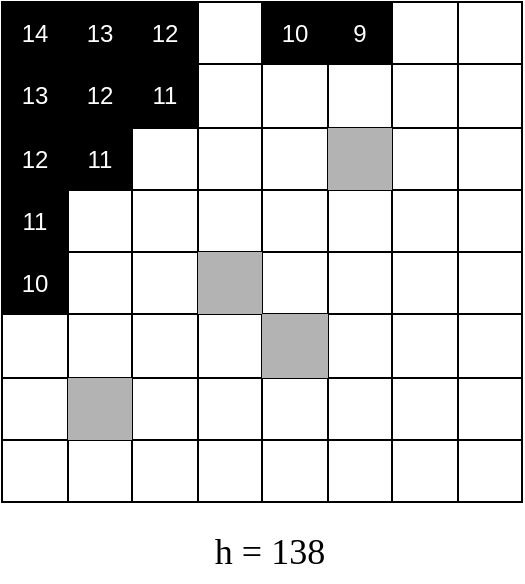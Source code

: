 <mxfile version="20.8.16" type="device"><diagram name="Страница 1" id="UkzmemGRi-6EvzfFJr8e"><mxGraphModel dx="353" dy="540" grid="1" gridSize="10" guides="1" tooltips="1" connect="1" arrows="1" fold="1" page="1" pageScale="1" pageWidth="827" pageHeight="1169" math="0" shadow="0"><root><mxCell id="0"/><mxCell id="1" parent="0"/><mxCell id="K7TjQ2JSzegK-yvSvkUK-1" value="" style="shape=table;startSize=0;container=1;collapsible=0;childLayout=tableLayout;" parent="1" vertex="1"><mxGeometry x="280" y="240" width="260" height="250" as="geometry"/></mxCell><mxCell id="K7TjQ2JSzegK-yvSvkUK-2" value="" style="shape=tableRow;horizontal=0;startSize=0;swimlaneHead=0;swimlaneBody=0;strokeColor=inherit;top=0;left=0;bottom=0;right=0;collapsible=0;dropTarget=0;fillColor=none;points=[[0,0.5],[1,0.5]];portConstraint=eastwest;" parent="K7TjQ2JSzegK-yvSvkUK-1" vertex="1"><mxGeometry width="260" height="31" as="geometry"/></mxCell><mxCell id="K7TjQ2JSzegK-yvSvkUK-3" value="&lt;font color=&quot;#ffffff&quot;&gt;14&lt;/font&gt;" style="shape=partialRectangle;html=1;whiteSpace=wrap;connectable=0;strokeColor=inherit;overflow=hidden;fillColor=#000000;top=0;left=0;bottom=0;right=0;pointerEvents=1;" parent="K7TjQ2JSzegK-yvSvkUK-2" vertex="1"><mxGeometry width="33" height="31" as="geometry"><mxRectangle width="33" height="31" as="alternateBounds"/></mxGeometry></mxCell><mxCell id="K7TjQ2JSzegK-yvSvkUK-4" value="&lt;font color=&quot;#ffffff&quot;&gt;13&lt;/font&gt;" style="shape=partialRectangle;html=1;whiteSpace=wrap;connectable=0;strokeColor=inherit;overflow=hidden;fillColor=#000000;top=0;left=0;bottom=0;right=0;pointerEvents=1;" parent="K7TjQ2JSzegK-yvSvkUK-2" vertex="1"><mxGeometry x="33" width="32" height="31" as="geometry"><mxRectangle width="32" height="31" as="alternateBounds"/></mxGeometry></mxCell><mxCell id="K7TjQ2JSzegK-yvSvkUK-5" value="&lt;font color=&quot;#ffffff&quot;&gt;12&lt;/font&gt;" style="shape=partialRectangle;html=1;whiteSpace=wrap;connectable=0;strokeColor=inherit;overflow=hidden;fillColor=#000000;top=0;left=0;bottom=0;right=0;pointerEvents=1;" parent="K7TjQ2JSzegK-yvSvkUK-2" vertex="1"><mxGeometry x="65" width="33" height="31" as="geometry"><mxRectangle width="33" height="31" as="alternateBounds"/></mxGeometry></mxCell><mxCell id="K7TjQ2JSzegK-yvSvkUK-6" value="&lt;font color=&quot;#ffffff&quot;&gt;11&lt;/font&gt;" style="shape=partialRectangle;html=1;whiteSpace=wrap;connectable=0;strokeColor=inherit;overflow=hidden;fillColor=none;top=0;left=0;bottom=0;right=0;pointerEvents=1;" parent="K7TjQ2JSzegK-yvSvkUK-2" vertex="1"><mxGeometry x="98" width="32" height="31" as="geometry"><mxRectangle width="32" height="31" as="alternateBounds"/></mxGeometry></mxCell><mxCell id="K7TjQ2JSzegK-yvSvkUK-7" value="&lt;font color=&quot;#ffffff&quot;&gt;10&lt;/font&gt;" style="shape=partialRectangle;html=1;whiteSpace=wrap;connectable=0;strokeColor=inherit;overflow=hidden;fillColor=#000000;top=0;left=0;bottom=0;right=0;pointerEvents=1;" parent="K7TjQ2JSzegK-yvSvkUK-2" vertex="1"><mxGeometry x="130" width="33" height="31" as="geometry"><mxRectangle width="33" height="31" as="alternateBounds"/></mxGeometry></mxCell><mxCell id="K7TjQ2JSzegK-yvSvkUK-8" value="&lt;font color=&quot;#ffffff&quot;&gt;9&lt;/font&gt;" style="shape=partialRectangle;html=1;whiteSpace=wrap;connectable=0;strokeColor=inherit;overflow=hidden;fillColor=#000000;top=0;left=0;bottom=0;right=0;pointerEvents=1;" parent="K7TjQ2JSzegK-yvSvkUK-2" vertex="1"><mxGeometry x="163" width="32" height="31" as="geometry"><mxRectangle width="32" height="31" as="alternateBounds"/></mxGeometry></mxCell><mxCell id="K7TjQ2JSzegK-yvSvkUK-9" value="" style="shape=partialRectangle;html=1;whiteSpace=wrap;connectable=0;strokeColor=inherit;overflow=hidden;fillColor=none;top=0;left=0;bottom=0;right=0;pointerEvents=1;" parent="K7TjQ2JSzegK-yvSvkUK-2" vertex="1"><mxGeometry x="195" width="33" height="31" as="geometry"><mxRectangle width="33" height="31" as="alternateBounds"/></mxGeometry></mxCell><mxCell id="K7TjQ2JSzegK-yvSvkUK-10" value="" style="shape=partialRectangle;html=1;whiteSpace=wrap;connectable=0;strokeColor=inherit;overflow=hidden;fillColor=none;top=0;left=0;bottom=0;right=0;pointerEvents=1;" parent="K7TjQ2JSzegK-yvSvkUK-2" vertex="1"><mxGeometry x="228" width="32" height="31" as="geometry"><mxRectangle width="32" height="31" as="alternateBounds"/></mxGeometry></mxCell><mxCell id="K7TjQ2JSzegK-yvSvkUK-11" value="" style="shape=tableRow;horizontal=0;startSize=0;swimlaneHead=0;swimlaneBody=0;strokeColor=inherit;top=0;left=0;bottom=0;right=0;collapsible=0;dropTarget=0;fillColor=none;points=[[0,0.5],[1,0.5]];portConstraint=eastwest;" parent="K7TjQ2JSzegK-yvSvkUK-1" vertex="1"><mxGeometry y="31" width="260" height="32" as="geometry"/></mxCell><mxCell id="K7TjQ2JSzegK-yvSvkUK-12" value="&lt;font color=&quot;#ffffff&quot;&gt;13&lt;/font&gt;" style="shape=partialRectangle;html=1;whiteSpace=wrap;connectable=0;strokeColor=inherit;overflow=hidden;fillColor=#000000;top=0;left=0;bottom=0;right=0;pointerEvents=1;" parent="K7TjQ2JSzegK-yvSvkUK-11" vertex="1"><mxGeometry width="33" height="32" as="geometry"><mxRectangle width="33" height="32" as="alternateBounds"/></mxGeometry></mxCell><mxCell id="K7TjQ2JSzegK-yvSvkUK-13" value="&lt;font color=&quot;#ffffff&quot;&gt;12&lt;/font&gt;" style="shape=partialRectangle;html=1;whiteSpace=wrap;connectable=0;strokeColor=inherit;overflow=hidden;fillColor=#000000;top=0;left=0;bottom=0;right=0;pointerEvents=1;" parent="K7TjQ2JSzegK-yvSvkUK-11" vertex="1"><mxGeometry x="33" width="32" height="32" as="geometry"><mxRectangle width="32" height="32" as="alternateBounds"/></mxGeometry></mxCell><mxCell id="K7TjQ2JSzegK-yvSvkUK-14" value="&lt;font color=&quot;#ffffff&quot;&gt;11&lt;/font&gt;" style="shape=partialRectangle;html=1;whiteSpace=wrap;connectable=0;strokeColor=inherit;overflow=hidden;fillColor=#000000;top=0;left=0;bottom=0;right=0;pointerEvents=1;" parent="K7TjQ2JSzegK-yvSvkUK-11" vertex="1"><mxGeometry x="65" width="33" height="32" as="geometry"><mxRectangle width="33" height="32" as="alternateBounds"/></mxGeometry></mxCell><mxCell id="K7TjQ2JSzegK-yvSvkUK-15" value="" style="shape=partialRectangle;html=1;whiteSpace=wrap;connectable=0;strokeColor=inherit;overflow=hidden;fillColor=none;top=0;left=0;bottom=0;right=0;pointerEvents=1;" parent="K7TjQ2JSzegK-yvSvkUK-11" vertex="1"><mxGeometry x="98" width="32" height="32" as="geometry"><mxRectangle width="32" height="32" as="alternateBounds"/></mxGeometry></mxCell><mxCell id="K7TjQ2JSzegK-yvSvkUK-16" value="" style="shape=partialRectangle;html=1;whiteSpace=wrap;connectable=0;strokeColor=inherit;overflow=hidden;fillColor=none;top=0;left=0;bottom=0;right=0;pointerEvents=1;" parent="K7TjQ2JSzegK-yvSvkUK-11" vertex="1"><mxGeometry x="130" width="33" height="32" as="geometry"><mxRectangle width="33" height="32" as="alternateBounds"/></mxGeometry></mxCell><mxCell id="K7TjQ2JSzegK-yvSvkUK-17" value="" style="shape=partialRectangle;html=1;whiteSpace=wrap;connectable=0;strokeColor=inherit;overflow=hidden;fillColor=none;top=0;left=0;bottom=0;right=0;pointerEvents=1;" parent="K7TjQ2JSzegK-yvSvkUK-11" vertex="1"><mxGeometry x="163" width="32" height="32" as="geometry"><mxRectangle width="32" height="32" as="alternateBounds"/></mxGeometry></mxCell><mxCell id="K7TjQ2JSzegK-yvSvkUK-18" value="" style="shape=partialRectangle;html=1;whiteSpace=wrap;connectable=0;strokeColor=inherit;overflow=hidden;fillColor=none;top=0;left=0;bottom=0;right=0;pointerEvents=1;" parent="K7TjQ2JSzegK-yvSvkUK-11" vertex="1"><mxGeometry x="195" width="33" height="32" as="geometry"><mxRectangle width="33" height="32" as="alternateBounds"/></mxGeometry></mxCell><mxCell id="K7TjQ2JSzegK-yvSvkUK-19" value="" style="shape=partialRectangle;html=1;whiteSpace=wrap;connectable=0;strokeColor=inherit;overflow=hidden;fillColor=none;top=0;left=0;bottom=0;right=0;pointerEvents=1;" parent="K7TjQ2JSzegK-yvSvkUK-11" vertex="1"><mxGeometry x="228" width="32" height="32" as="geometry"><mxRectangle width="32" height="32" as="alternateBounds"/></mxGeometry></mxCell><mxCell id="K7TjQ2JSzegK-yvSvkUK-20" value="" style="shape=tableRow;horizontal=0;startSize=0;swimlaneHead=0;swimlaneBody=0;strokeColor=inherit;top=0;left=0;bottom=0;right=0;collapsible=0;dropTarget=0;fillColor=none;points=[[0,0.5],[1,0.5]];portConstraint=eastwest;" parent="K7TjQ2JSzegK-yvSvkUK-1" vertex="1"><mxGeometry y="63" width="260" height="31" as="geometry"/></mxCell><mxCell id="K7TjQ2JSzegK-yvSvkUK-21" value="&lt;font color=&quot;#ffffff&quot;&gt;12&lt;/font&gt;" style="shape=partialRectangle;html=1;whiteSpace=wrap;connectable=0;strokeColor=inherit;overflow=hidden;fillColor=#000000;top=0;left=0;bottom=0;right=0;pointerEvents=1;" parent="K7TjQ2JSzegK-yvSvkUK-20" vertex="1"><mxGeometry width="33" height="31" as="geometry"><mxRectangle width="33" height="31" as="alternateBounds"/></mxGeometry></mxCell><mxCell id="K7TjQ2JSzegK-yvSvkUK-22" value="&lt;font color=&quot;#ffffff&quot;&gt;11&lt;/font&gt;" style="shape=partialRectangle;html=1;whiteSpace=wrap;connectable=0;strokeColor=inherit;overflow=hidden;fillColor=#000000;top=0;left=0;bottom=0;right=0;pointerEvents=1;" parent="K7TjQ2JSzegK-yvSvkUK-20" vertex="1"><mxGeometry x="33" width="32" height="31" as="geometry"><mxRectangle width="32" height="31" as="alternateBounds"/></mxGeometry></mxCell><mxCell id="K7TjQ2JSzegK-yvSvkUK-23" value="" style="shape=partialRectangle;html=1;whiteSpace=wrap;connectable=0;strokeColor=inherit;overflow=hidden;fillColor=none;top=0;left=0;bottom=0;right=0;pointerEvents=1;" parent="K7TjQ2JSzegK-yvSvkUK-20" vertex="1"><mxGeometry x="65" width="33" height="31" as="geometry"><mxRectangle width="33" height="31" as="alternateBounds"/></mxGeometry></mxCell><mxCell id="K7TjQ2JSzegK-yvSvkUK-24" value="" style="shape=partialRectangle;html=1;whiteSpace=wrap;connectable=0;strokeColor=inherit;overflow=hidden;fillColor=none;top=0;left=0;bottom=0;right=0;pointerEvents=1;" parent="K7TjQ2JSzegK-yvSvkUK-20" vertex="1"><mxGeometry x="98" width="32" height="31" as="geometry"><mxRectangle width="32" height="31" as="alternateBounds"/></mxGeometry></mxCell><mxCell id="K7TjQ2JSzegK-yvSvkUK-25" value="" style="shape=partialRectangle;html=1;whiteSpace=wrap;connectable=0;strokeColor=inherit;overflow=hidden;fillColor=none;top=0;left=0;bottom=0;right=0;pointerEvents=1;" parent="K7TjQ2JSzegK-yvSvkUK-20" vertex="1"><mxGeometry x="130" width="33" height="31" as="geometry"><mxRectangle width="33" height="31" as="alternateBounds"/></mxGeometry></mxCell><mxCell id="K7TjQ2JSzegK-yvSvkUK-26" value="" style="shape=partialRectangle;html=1;whiteSpace=wrap;connectable=0;strokeColor=inherit;overflow=hidden;fillColor=#B3B3B3;top=0;left=0;bottom=0;right=0;pointerEvents=1;" parent="K7TjQ2JSzegK-yvSvkUK-20" vertex="1"><mxGeometry x="163" width="32" height="31" as="geometry"><mxRectangle width="32" height="31" as="alternateBounds"/></mxGeometry></mxCell><mxCell id="K7TjQ2JSzegK-yvSvkUK-27" value="" style="shape=partialRectangle;html=1;whiteSpace=wrap;connectable=0;strokeColor=inherit;overflow=hidden;fillColor=none;top=0;left=0;bottom=0;right=0;pointerEvents=1;" parent="K7TjQ2JSzegK-yvSvkUK-20" vertex="1"><mxGeometry x="195" width="33" height="31" as="geometry"><mxRectangle width="33" height="31" as="alternateBounds"/></mxGeometry></mxCell><mxCell id="K7TjQ2JSzegK-yvSvkUK-28" value="" style="shape=partialRectangle;html=1;whiteSpace=wrap;connectable=0;strokeColor=inherit;overflow=hidden;fillColor=none;top=0;left=0;bottom=0;right=0;pointerEvents=1;" parent="K7TjQ2JSzegK-yvSvkUK-20" vertex="1"><mxGeometry x="228" width="32" height="31" as="geometry"><mxRectangle width="32" height="31" as="alternateBounds"/></mxGeometry></mxCell><mxCell id="K7TjQ2JSzegK-yvSvkUK-29" value="" style="shape=tableRow;horizontal=0;startSize=0;swimlaneHead=0;swimlaneBody=0;strokeColor=inherit;top=0;left=0;bottom=0;right=0;collapsible=0;dropTarget=0;fillColor=none;points=[[0,0.5],[1,0.5]];portConstraint=eastwest;" parent="K7TjQ2JSzegK-yvSvkUK-1" vertex="1"><mxGeometry y="94" width="260" height="31" as="geometry"/></mxCell><mxCell id="K7TjQ2JSzegK-yvSvkUK-30" value="&lt;font color=&quot;#ffffff&quot;&gt;11&lt;/font&gt;" style="shape=partialRectangle;html=1;whiteSpace=wrap;connectable=0;strokeColor=inherit;overflow=hidden;fillColor=#000000;top=0;left=0;bottom=0;right=0;pointerEvents=1;" parent="K7TjQ2JSzegK-yvSvkUK-29" vertex="1"><mxGeometry width="33" height="31" as="geometry"><mxRectangle width="33" height="31" as="alternateBounds"/></mxGeometry></mxCell><mxCell id="K7TjQ2JSzegK-yvSvkUK-31" value="" style="shape=partialRectangle;html=1;whiteSpace=wrap;connectable=0;strokeColor=inherit;overflow=hidden;fillColor=none;top=0;left=0;bottom=0;right=0;pointerEvents=1;" parent="K7TjQ2JSzegK-yvSvkUK-29" vertex="1"><mxGeometry x="33" width="32" height="31" as="geometry"><mxRectangle width="32" height="31" as="alternateBounds"/></mxGeometry></mxCell><mxCell id="K7TjQ2JSzegK-yvSvkUK-32" value="" style="shape=partialRectangle;html=1;whiteSpace=wrap;connectable=0;strokeColor=inherit;overflow=hidden;fillColor=none;top=0;left=0;bottom=0;right=0;pointerEvents=1;" parent="K7TjQ2JSzegK-yvSvkUK-29" vertex="1"><mxGeometry x="65" width="33" height="31" as="geometry"><mxRectangle width="33" height="31" as="alternateBounds"/></mxGeometry></mxCell><mxCell id="K7TjQ2JSzegK-yvSvkUK-33" value="" style="shape=partialRectangle;html=1;whiteSpace=wrap;connectable=0;strokeColor=inherit;overflow=hidden;fillColor=none;top=0;left=0;bottom=0;right=0;pointerEvents=1;" parent="K7TjQ2JSzegK-yvSvkUK-29" vertex="1"><mxGeometry x="98" width="32" height="31" as="geometry"><mxRectangle width="32" height="31" as="alternateBounds"/></mxGeometry></mxCell><mxCell id="K7TjQ2JSzegK-yvSvkUK-34" value="" style="shape=partialRectangle;html=1;whiteSpace=wrap;connectable=0;strokeColor=inherit;overflow=hidden;fillColor=none;top=0;left=0;bottom=0;right=0;pointerEvents=1;" parent="K7TjQ2JSzegK-yvSvkUK-29" vertex="1"><mxGeometry x="130" width="33" height="31" as="geometry"><mxRectangle width="33" height="31" as="alternateBounds"/></mxGeometry></mxCell><mxCell id="K7TjQ2JSzegK-yvSvkUK-35" value="" style="shape=partialRectangle;html=1;whiteSpace=wrap;connectable=0;strokeColor=inherit;overflow=hidden;fillColor=none;top=0;left=0;bottom=0;right=0;pointerEvents=1;" parent="K7TjQ2JSzegK-yvSvkUK-29" vertex="1"><mxGeometry x="163" width="32" height="31" as="geometry"><mxRectangle width="32" height="31" as="alternateBounds"/></mxGeometry></mxCell><mxCell id="K7TjQ2JSzegK-yvSvkUK-36" value="" style="shape=partialRectangle;html=1;whiteSpace=wrap;connectable=0;strokeColor=inherit;overflow=hidden;fillColor=none;top=0;left=0;bottom=0;right=0;pointerEvents=1;" parent="K7TjQ2JSzegK-yvSvkUK-29" vertex="1"><mxGeometry x="195" width="33" height="31" as="geometry"><mxRectangle width="33" height="31" as="alternateBounds"/></mxGeometry></mxCell><mxCell id="K7TjQ2JSzegK-yvSvkUK-37" value="" style="shape=partialRectangle;html=1;whiteSpace=wrap;connectable=0;strokeColor=inherit;overflow=hidden;fillColor=none;top=0;left=0;bottom=0;right=0;pointerEvents=1;" parent="K7TjQ2JSzegK-yvSvkUK-29" vertex="1"><mxGeometry x="228" width="32" height="31" as="geometry"><mxRectangle width="32" height="31" as="alternateBounds"/></mxGeometry></mxCell><mxCell id="K7TjQ2JSzegK-yvSvkUK-38" value="" style="shape=tableRow;horizontal=0;startSize=0;swimlaneHead=0;swimlaneBody=0;strokeColor=inherit;top=0;left=0;bottom=0;right=0;collapsible=0;dropTarget=0;fillColor=none;points=[[0,0.5],[1,0.5]];portConstraint=eastwest;" parent="K7TjQ2JSzegK-yvSvkUK-1" vertex="1"><mxGeometry y="125" width="260" height="31" as="geometry"/></mxCell><mxCell id="K7TjQ2JSzegK-yvSvkUK-39" value="&lt;font color=&quot;#ffffff&quot;&gt;10&lt;/font&gt;" style="shape=partialRectangle;html=1;whiteSpace=wrap;connectable=0;strokeColor=inherit;overflow=hidden;fillColor=#000000;top=0;left=0;bottom=0;right=0;pointerEvents=1;" parent="K7TjQ2JSzegK-yvSvkUK-38" vertex="1"><mxGeometry width="33" height="31" as="geometry"><mxRectangle width="33" height="31" as="alternateBounds"/></mxGeometry></mxCell><mxCell id="K7TjQ2JSzegK-yvSvkUK-40" value="" style="shape=partialRectangle;html=1;whiteSpace=wrap;connectable=0;strokeColor=inherit;overflow=hidden;fillColor=none;top=0;left=0;bottom=0;right=0;pointerEvents=1;" parent="K7TjQ2JSzegK-yvSvkUK-38" vertex="1"><mxGeometry x="33" width="32" height="31" as="geometry"><mxRectangle width="32" height="31" as="alternateBounds"/></mxGeometry></mxCell><mxCell id="K7TjQ2JSzegK-yvSvkUK-41" value="" style="shape=partialRectangle;html=1;whiteSpace=wrap;connectable=0;strokeColor=inherit;overflow=hidden;fillColor=none;top=0;left=0;bottom=0;right=0;pointerEvents=1;" parent="K7TjQ2JSzegK-yvSvkUK-38" vertex="1"><mxGeometry x="65" width="33" height="31" as="geometry"><mxRectangle width="33" height="31" as="alternateBounds"/></mxGeometry></mxCell><mxCell id="K7TjQ2JSzegK-yvSvkUK-42" value="" style="shape=partialRectangle;html=1;whiteSpace=wrap;connectable=0;strokeColor=inherit;overflow=hidden;fillColor=#B3B3B3;top=0;left=0;bottom=0;right=0;pointerEvents=1;" parent="K7TjQ2JSzegK-yvSvkUK-38" vertex="1"><mxGeometry x="98" width="32" height="31" as="geometry"><mxRectangle width="32" height="31" as="alternateBounds"/></mxGeometry></mxCell><mxCell id="K7TjQ2JSzegK-yvSvkUK-43" value="" style="shape=partialRectangle;html=1;whiteSpace=wrap;connectable=0;strokeColor=inherit;overflow=hidden;fillColor=none;top=0;left=0;bottom=0;right=0;pointerEvents=1;" parent="K7TjQ2JSzegK-yvSvkUK-38" vertex="1"><mxGeometry x="130" width="33" height="31" as="geometry"><mxRectangle width="33" height="31" as="alternateBounds"/></mxGeometry></mxCell><mxCell id="K7TjQ2JSzegK-yvSvkUK-44" value="" style="shape=partialRectangle;html=1;whiteSpace=wrap;connectable=0;strokeColor=inherit;overflow=hidden;fillColor=none;top=0;left=0;bottom=0;right=0;pointerEvents=1;" parent="K7TjQ2JSzegK-yvSvkUK-38" vertex="1"><mxGeometry x="163" width="32" height="31" as="geometry"><mxRectangle width="32" height="31" as="alternateBounds"/></mxGeometry></mxCell><mxCell id="K7TjQ2JSzegK-yvSvkUK-45" value="" style="shape=partialRectangle;html=1;whiteSpace=wrap;connectable=0;strokeColor=inherit;overflow=hidden;fillColor=none;top=0;left=0;bottom=0;right=0;pointerEvents=1;" parent="K7TjQ2JSzegK-yvSvkUK-38" vertex="1"><mxGeometry x="195" width="33" height="31" as="geometry"><mxRectangle width="33" height="31" as="alternateBounds"/></mxGeometry></mxCell><mxCell id="K7TjQ2JSzegK-yvSvkUK-46" value="" style="shape=partialRectangle;html=1;whiteSpace=wrap;connectable=0;strokeColor=inherit;overflow=hidden;fillColor=none;top=0;left=0;bottom=0;right=0;pointerEvents=1;" parent="K7TjQ2JSzegK-yvSvkUK-38" vertex="1"><mxGeometry x="228" width="32" height="31" as="geometry"><mxRectangle width="32" height="31" as="alternateBounds"/></mxGeometry></mxCell><mxCell id="K7TjQ2JSzegK-yvSvkUK-47" value="" style="shape=tableRow;horizontal=0;startSize=0;swimlaneHead=0;swimlaneBody=0;strokeColor=inherit;top=0;left=0;bottom=0;right=0;collapsible=0;dropTarget=0;fillColor=none;points=[[0,0.5],[1,0.5]];portConstraint=eastwest;" parent="K7TjQ2JSzegK-yvSvkUK-1" vertex="1"><mxGeometry y="156" width="260" height="32" as="geometry"/></mxCell><mxCell id="K7TjQ2JSzegK-yvSvkUK-48" value="" style="shape=partialRectangle;html=1;whiteSpace=wrap;connectable=0;strokeColor=inherit;overflow=hidden;fillColor=none;top=0;left=0;bottom=0;right=0;pointerEvents=1;" parent="K7TjQ2JSzegK-yvSvkUK-47" vertex="1"><mxGeometry width="33" height="32" as="geometry"><mxRectangle width="33" height="32" as="alternateBounds"/></mxGeometry></mxCell><mxCell id="K7TjQ2JSzegK-yvSvkUK-49" value="" style="shape=partialRectangle;html=1;whiteSpace=wrap;connectable=0;strokeColor=inherit;overflow=hidden;fillColor=none;top=0;left=0;bottom=0;right=0;pointerEvents=1;" parent="K7TjQ2JSzegK-yvSvkUK-47" vertex="1"><mxGeometry x="33" width="32" height="32" as="geometry"><mxRectangle width="32" height="32" as="alternateBounds"/></mxGeometry></mxCell><mxCell id="K7TjQ2JSzegK-yvSvkUK-50" value="" style="shape=partialRectangle;html=1;whiteSpace=wrap;connectable=0;strokeColor=inherit;overflow=hidden;fillColor=none;top=0;left=0;bottom=0;right=0;pointerEvents=1;" parent="K7TjQ2JSzegK-yvSvkUK-47" vertex="1"><mxGeometry x="65" width="33" height="32" as="geometry"><mxRectangle width="33" height="32" as="alternateBounds"/></mxGeometry></mxCell><mxCell id="K7TjQ2JSzegK-yvSvkUK-51" value="" style="shape=partialRectangle;html=1;whiteSpace=wrap;connectable=0;strokeColor=inherit;overflow=hidden;fillColor=none;top=0;left=0;bottom=0;right=0;pointerEvents=1;" parent="K7TjQ2JSzegK-yvSvkUK-47" vertex="1"><mxGeometry x="98" width="32" height="32" as="geometry"><mxRectangle width="32" height="32" as="alternateBounds"/></mxGeometry></mxCell><mxCell id="K7TjQ2JSzegK-yvSvkUK-52" value="" style="shape=partialRectangle;html=1;whiteSpace=wrap;connectable=0;strokeColor=inherit;overflow=hidden;fillColor=#B3B3B3;top=0;left=0;bottom=0;right=0;pointerEvents=1;" parent="K7TjQ2JSzegK-yvSvkUK-47" vertex="1"><mxGeometry x="130" width="33" height="32" as="geometry"><mxRectangle width="33" height="32" as="alternateBounds"/></mxGeometry></mxCell><mxCell id="K7TjQ2JSzegK-yvSvkUK-53" value="" style="shape=partialRectangle;html=1;whiteSpace=wrap;connectable=0;strokeColor=inherit;overflow=hidden;fillColor=none;top=0;left=0;bottom=0;right=0;pointerEvents=1;" parent="K7TjQ2JSzegK-yvSvkUK-47" vertex="1"><mxGeometry x="163" width="32" height="32" as="geometry"><mxRectangle width="32" height="32" as="alternateBounds"/></mxGeometry></mxCell><mxCell id="K7TjQ2JSzegK-yvSvkUK-54" value="" style="shape=partialRectangle;html=1;whiteSpace=wrap;connectable=0;strokeColor=inherit;overflow=hidden;fillColor=none;top=0;left=0;bottom=0;right=0;pointerEvents=1;" parent="K7TjQ2JSzegK-yvSvkUK-47" vertex="1"><mxGeometry x="195" width="33" height="32" as="geometry"><mxRectangle width="33" height="32" as="alternateBounds"/></mxGeometry></mxCell><mxCell id="K7TjQ2JSzegK-yvSvkUK-55" value="" style="shape=partialRectangle;html=1;whiteSpace=wrap;connectable=0;strokeColor=inherit;overflow=hidden;fillColor=none;top=0;left=0;bottom=0;right=0;pointerEvents=1;" parent="K7TjQ2JSzegK-yvSvkUK-47" vertex="1"><mxGeometry x="228" width="32" height="32" as="geometry"><mxRectangle width="32" height="32" as="alternateBounds"/></mxGeometry></mxCell><mxCell id="K7TjQ2JSzegK-yvSvkUK-56" value="" style="shape=tableRow;horizontal=0;startSize=0;swimlaneHead=0;swimlaneBody=0;strokeColor=inherit;top=0;left=0;bottom=0;right=0;collapsible=0;dropTarget=0;fillColor=none;points=[[0,0.5],[1,0.5]];portConstraint=eastwest;" parent="K7TjQ2JSzegK-yvSvkUK-1" vertex="1"><mxGeometry y="188" width="260" height="31" as="geometry"/></mxCell><mxCell id="K7TjQ2JSzegK-yvSvkUK-57" value="" style="shape=partialRectangle;html=1;whiteSpace=wrap;connectable=0;strokeColor=inherit;overflow=hidden;fillColor=none;top=0;left=0;bottom=0;right=0;pointerEvents=1;" parent="K7TjQ2JSzegK-yvSvkUK-56" vertex="1"><mxGeometry width="33" height="31" as="geometry"><mxRectangle width="33" height="31" as="alternateBounds"/></mxGeometry></mxCell><mxCell id="K7TjQ2JSzegK-yvSvkUK-58" value="" style="shape=partialRectangle;html=1;whiteSpace=wrap;connectable=0;strokeColor=inherit;overflow=hidden;fillColor=#B3B3B3;top=0;left=0;bottom=0;right=0;pointerEvents=1;" parent="K7TjQ2JSzegK-yvSvkUK-56" vertex="1"><mxGeometry x="33" width="32" height="31" as="geometry"><mxRectangle width="32" height="31" as="alternateBounds"/></mxGeometry></mxCell><mxCell id="K7TjQ2JSzegK-yvSvkUK-59" value="" style="shape=partialRectangle;html=1;whiteSpace=wrap;connectable=0;strokeColor=inherit;overflow=hidden;fillColor=none;top=0;left=0;bottom=0;right=0;pointerEvents=1;" parent="K7TjQ2JSzegK-yvSvkUK-56" vertex="1"><mxGeometry x="65" width="33" height="31" as="geometry"><mxRectangle width="33" height="31" as="alternateBounds"/></mxGeometry></mxCell><mxCell id="K7TjQ2JSzegK-yvSvkUK-60" value="" style="shape=partialRectangle;html=1;whiteSpace=wrap;connectable=0;strokeColor=inherit;overflow=hidden;fillColor=none;top=0;left=0;bottom=0;right=0;pointerEvents=1;" parent="K7TjQ2JSzegK-yvSvkUK-56" vertex="1"><mxGeometry x="98" width="32" height="31" as="geometry"><mxRectangle width="32" height="31" as="alternateBounds"/></mxGeometry></mxCell><mxCell id="K7TjQ2JSzegK-yvSvkUK-61" value="" style="shape=partialRectangle;html=1;whiteSpace=wrap;connectable=0;strokeColor=inherit;overflow=hidden;fillColor=none;top=0;left=0;bottom=0;right=0;pointerEvents=1;" parent="K7TjQ2JSzegK-yvSvkUK-56" vertex="1"><mxGeometry x="130" width="33" height="31" as="geometry"><mxRectangle width="33" height="31" as="alternateBounds"/></mxGeometry></mxCell><mxCell id="K7TjQ2JSzegK-yvSvkUK-62" value="" style="shape=partialRectangle;html=1;whiteSpace=wrap;connectable=0;strokeColor=inherit;overflow=hidden;fillColor=none;top=0;left=0;bottom=0;right=0;pointerEvents=1;" parent="K7TjQ2JSzegK-yvSvkUK-56" vertex="1"><mxGeometry x="163" width="32" height="31" as="geometry"><mxRectangle width="32" height="31" as="alternateBounds"/></mxGeometry></mxCell><mxCell id="K7TjQ2JSzegK-yvSvkUK-63" value="" style="shape=partialRectangle;html=1;whiteSpace=wrap;connectable=0;strokeColor=inherit;overflow=hidden;fillColor=none;top=0;left=0;bottom=0;right=0;pointerEvents=1;" parent="K7TjQ2JSzegK-yvSvkUK-56" vertex="1"><mxGeometry x="195" width="33" height="31" as="geometry"><mxRectangle width="33" height="31" as="alternateBounds"/></mxGeometry></mxCell><mxCell id="K7TjQ2JSzegK-yvSvkUK-64" value="" style="shape=partialRectangle;html=1;whiteSpace=wrap;connectable=0;strokeColor=inherit;overflow=hidden;fillColor=none;top=0;left=0;bottom=0;right=0;pointerEvents=1;" parent="K7TjQ2JSzegK-yvSvkUK-56" vertex="1"><mxGeometry x="228" width="32" height="31" as="geometry"><mxRectangle width="32" height="31" as="alternateBounds"/></mxGeometry></mxCell><mxCell id="K7TjQ2JSzegK-yvSvkUK-65" value="" style="shape=tableRow;horizontal=0;startSize=0;swimlaneHead=0;swimlaneBody=0;strokeColor=inherit;top=0;left=0;bottom=0;right=0;collapsible=0;dropTarget=0;fillColor=none;points=[[0,0.5],[1,0.5]];portConstraint=eastwest;" parent="K7TjQ2JSzegK-yvSvkUK-1" vertex="1"><mxGeometry y="219" width="260" height="31" as="geometry"/></mxCell><mxCell id="K7TjQ2JSzegK-yvSvkUK-66" value="" style="shape=partialRectangle;html=1;whiteSpace=wrap;connectable=0;strokeColor=inherit;overflow=hidden;fillColor=none;top=0;left=0;bottom=0;right=0;pointerEvents=1;" parent="K7TjQ2JSzegK-yvSvkUK-65" vertex="1"><mxGeometry width="33" height="31" as="geometry"><mxRectangle width="33" height="31" as="alternateBounds"/></mxGeometry></mxCell><mxCell id="K7TjQ2JSzegK-yvSvkUK-67" value="" style="shape=partialRectangle;html=1;whiteSpace=wrap;connectable=0;strokeColor=inherit;overflow=hidden;fillColor=none;top=0;left=0;bottom=0;right=0;pointerEvents=1;" parent="K7TjQ2JSzegK-yvSvkUK-65" vertex="1"><mxGeometry x="33" width="32" height="31" as="geometry"><mxRectangle width="32" height="31" as="alternateBounds"/></mxGeometry></mxCell><mxCell id="K7TjQ2JSzegK-yvSvkUK-68" value="" style="shape=partialRectangle;html=1;whiteSpace=wrap;connectable=0;strokeColor=inherit;overflow=hidden;fillColor=none;top=0;left=0;bottom=0;right=0;pointerEvents=1;" parent="K7TjQ2JSzegK-yvSvkUK-65" vertex="1"><mxGeometry x="65" width="33" height="31" as="geometry"><mxRectangle width="33" height="31" as="alternateBounds"/></mxGeometry></mxCell><mxCell id="K7TjQ2JSzegK-yvSvkUK-69" value="" style="shape=partialRectangle;html=1;whiteSpace=wrap;connectable=0;strokeColor=inherit;overflow=hidden;fillColor=none;top=0;left=0;bottom=0;right=0;pointerEvents=1;" parent="K7TjQ2JSzegK-yvSvkUK-65" vertex="1"><mxGeometry x="98" width="32" height="31" as="geometry"><mxRectangle width="32" height="31" as="alternateBounds"/></mxGeometry></mxCell><mxCell id="K7TjQ2JSzegK-yvSvkUK-70" value="" style="shape=partialRectangle;html=1;whiteSpace=wrap;connectable=0;strokeColor=inherit;overflow=hidden;fillColor=none;top=0;left=0;bottom=0;right=0;pointerEvents=1;" parent="K7TjQ2JSzegK-yvSvkUK-65" vertex="1"><mxGeometry x="130" width="33" height="31" as="geometry"><mxRectangle width="33" height="31" as="alternateBounds"/></mxGeometry></mxCell><mxCell id="K7TjQ2JSzegK-yvSvkUK-71" value="" style="shape=partialRectangle;html=1;whiteSpace=wrap;connectable=0;strokeColor=inherit;overflow=hidden;fillColor=none;top=0;left=0;bottom=0;right=0;pointerEvents=1;" parent="K7TjQ2JSzegK-yvSvkUK-65" vertex="1"><mxGeometry x="163" width="32" height="31" as="geometry"><mxRectangle width="32" height="31" as="alternateBounds"/></mxGeometry></mxCell><mxCell id="K7TjQ2JSzegK-yvSvkUK-72" value="" style="shape=partialRectangle;html=1;whiteSpace=wrap;connectable=0;strokeColor=inherit;overflow=hidden;fillColor=none;top=0;left=0;bottom=0;right=0;pointerEvents=1;" parent="K7TjQ2JSzegK-yvSvkUK-65" vertex="1"><mxGeometry x="195" width="33" height="31" as="geometry"><mxRectangle width="33" height="31" as="alternateBounds"/></mxGeometry></mxCell><mxCell id="K7TjQ2JSzegK-yvSvkUK-73" value="" style="shape=partialRectangle;html=1;whiteSpace=wrap;connectable=0;strokeColor=inherit;overflow=hidden;fillColor=none;top=0;left=0;bottom=0;right=0;pointerEvents=1;" parent="K7TjQ2JSzegK-yvSvkUK-65" vertex="1"><mxGeometry x="228" width="32" height="31" as="geometry"><mxRectangle width="32" height="31" as="alternateBounds"/></mxGeometry></mxCell><mxCell id="t0bDEP4jMFnEKK-jSQFI-1" value="&lt;font style=&quot;font-size: 18px;&quot; face=&quot;Times New Roman&quot;&gt;h = 138&lt;/font&gt;" style="text;html=1;strokeColor=none;fillColor=none;align=center;verticalAlign=middle;whiteSpace=wrap;rounded=0;" parent="1" vertex="1"><mxGeometry x="369" y="500" width="90" height="30" as="geometry"/></mxCell></root></mxGraphModel></diagram></mxfile>